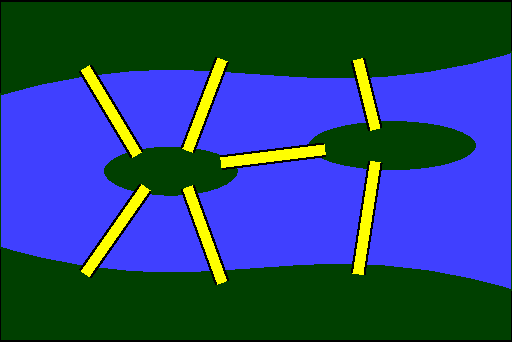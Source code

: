 /******************************************************************************
 *                                  LICENSE                                   *
 ******************************************************************************
 *  This file is part of Mathematics-and-Physics.                             *
 *                                                                            *
 *  Mathematics-and-Physics is free software: you can redistribute it and/or  *
 *  modify it under the terms of the GNU General Public License as published  *
 *  by the Free Software Foundation, either version 3 of the License, or      *
 *  (at your option) any later version.                                       *
 *                                                                            *
 *  Mathematics-and-Physics is distributed in the hope that it will be useful *
 *  but WITHOUT ANY WARRANTY; without even the implied warranty of            *
 *  MERCHANTABILITY or FITNESS FOR A PARTICULAR PURPOSE.  See the             *
 *  GNU General Public License for more details.                              *
 *                                                                            *
 *  You should have received a copy of the GNU General Public License         *
 *  along with Mathematics-and-Physics.  If not, see                          *
 *  <https://www.gnu.org/licenses/>.                                          *
 ******************************************************************************/

/*  Size of the figure.                                                       */
size(256);

/*  Points for the river.                                                     */
pair r0 = (0.0, 0.9);
pair r1 = (2.0, 1.2);
pair r2 = (4.0, 1.1);
pair r3 = (6.0, 1.4);
pair r4 = (6.0, -1.4);
pair r5 = (4.0, -1.1);
pair r6 = (2.0, -1.2);
pair r7 = (0.0, -0.9);

/*  Locations of the centers of the two islands.                              */
pair I0 = (2.0, 0.0);
pair I1 = (4.6, 0.3);

/*  Edges for land.                                                           */
pair G0 = (0.0, 2.0);
pair G1 = (6.0, 2.0);
pair G2 = (6.0, -2.0);
pair G3 = (0.0, -2.0);

/*  Colors for the river, grass, and bridges, respectively.                   */
pen rpen = blue + lightblue;
pen gpen = darkgreen;
pen bpen = yellow;

/*  Radii for the ellipses representing the islands.                          */
real xr0 = 0.8;
real yr0 = 0.3;
real xr1 = 1.0;
real yr1 = 0.3;

/*  Width of the bridges.                                                     */
real width = 0.15;

/*  Function for computing a unit orthogonal vector to the line AB.           */
pair get_unit_orthogonal(pair A, pair B)
{
    pair orth = (A.y - B.y, B.x - A.x);

    /*  Normalize this and return.                                            */
    return scale(1.0 / sqrt(orth.x*orth.x + orth.y*orth.y))*orth;
}
/*  End of get_unit_orthogonal.                                               */

/*  Function for drawing a bridge between two points.                         */
void draw_bridge(pair A, pair B, real bridge_width)
{
    /*  The displacement factor to give the bridge width.                     */
    pair ds = scale(0.5*bridge_width)*get_unit_orthogonal(A, B);

    /*  The four corners of the rectangular bridge.                           */
    pair B0 = A + ds;
    pair B1 = B + ds;
    pair B2 = B - ds;
    pair B3 = A - ds;

    /*  Fill in the rectangle.                                                */
    filldraw(B0 -- B1 -- B2 -- B3 -- cycle, bpen, bpen);

    /*  Draw in the length-wise edges black.                                  */
    draw(B0 -- B1);
    draw(B2 -- B3);
}
/*  End of draw_bridge.                                                       */

/*  Locations of the seven bridges.                                           */
pair B00 = (1.6, 0.2);
pair B01 = (1.0, 1.2);

pair B10 = (2.2, 0.25);
pair B11 = (2.6, 1.3);

pair B20 = (1.7, -0.2);
pair B21 = (1.0, -1.2);

pair B30 = (2.2, -0.2);
pair B31 = (2.6, -1.3);

pair B40 = (2.6, 0.1);
pair B41 = (3.8, 0.25);

pair B50 = (4.4, 0.5);
pair B51 = (4.2, 1.3);

pair B60 = (4.4, 0.1);
pair B61 = (4.2, -1.2);

/*  Draw in the grass first so that the river and bridges lie on top.         */
filldraw(G0 -- G1 -- G2 -- G3 -- cycle, gpen, black);

/*  Draw the river.                                                           */
filldraw(r0 .. r1 .. r2 .. r3 -- r4 .. r5 .. r6 .. r7 -- cycle, rpen, gpen);

/*  Draw the two islands.                                                     */
filldraw(ellipse(I0, xr0, yr0), gpen, rpen);
filldraw(ellipse(I1, xr1, yr1), gpen, rpen);

/*  Draw all of the bridges.                                                  */
draw_bridge(B00, B01, width);
draw_bridge(B10, B11, width);
draw_bridge(B20, B21, width);
draw_bridge(B30, B31, width);
draw_bridge(B40, B41, width);
draw_bridge(B50, B51, width);
draw_bridge(B60, B61, width);
